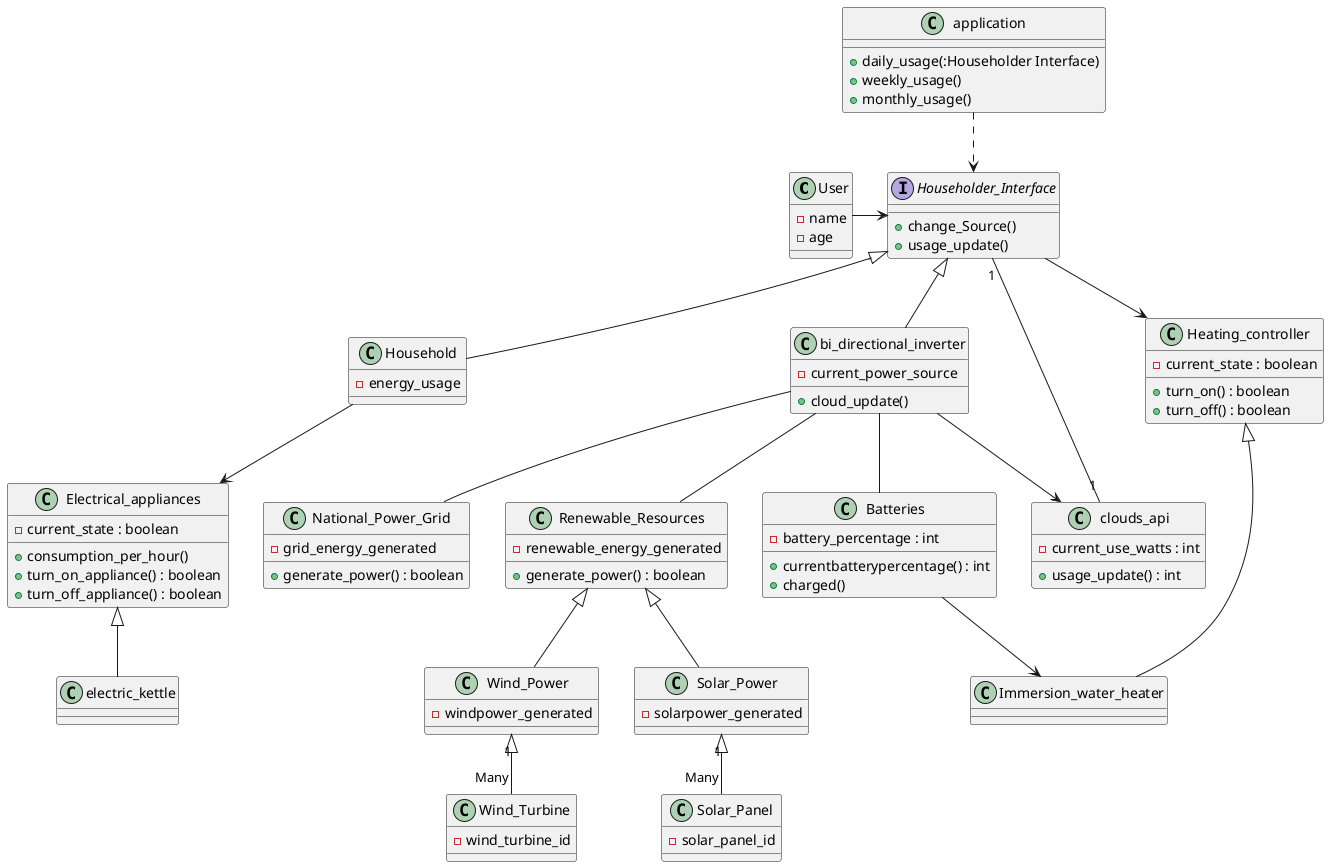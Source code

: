 @startuml
class User{
-name
-age
}

interface Householder_Interface{
+change_Source()
+usage_update()
}

class Household{
-energy_usage
}

class bi_directional_inverter{
-current_power_source
+cloud_update()
}
class clouds_api{
- current_use_watts : int
+ usage_update() : int
}

class Heating_controller{
-current_state : boolean
+turn_on() : boolean
+turn_off() : boolean
}

class Electrical_appliances{
-current_state : boolean
+consumption_per_hour()
+turn_on_appliance() : boolean
+turn_off_appliance() : boolean
}

class National_Power_Grid{
-grid_energy_generated
+generate_power() : boolean
}

class Batteries{
-battery_percentage : int
+currentbatterypercentage() : int
+charged()
}
class Renewable_Resources{
-renewable_energy_generated
+generate_power() : boolean
}

class Solar_Power{
-solarpower_generated
}

class Wind_Power{
-windpower_generated
}
class Solar_Panel{
-solar_panel_id
}
class Wind_Turbine{
-wind_turbine_id
}

class application{
+daily_usage(:Householder Interface)
+weekly_usage()
+monthly_usage()
}
class electric_kettle{
}
class Immersion_water_heater

User -> Householder_Interface
Householder_Interface <|-- bi_directional_inverter
application ..> Householder_Interface

bi_directional_inverter --> clouds_api
clouds_api "1" -- "1" Householder_Interface
bi_directional_inverter -- Renewable_Resources
bi_directional_inverter -- Batteries
bi_directional_inverter -- National_Power_Grid

Householder_Interface --> Heating_controller
Heating_controller <|-- Immersion_water_heater

Householder_Interface <|-- Household
Household --> Electrical_appliances
Electrical_appliances <|-- electric_kettle
Renewable_Resources <|-- Solar_Power
Renewable_Resources <|-- Wind_Power
Solar_Power "1" <|--  "Many" Solar_Panel
Wind_Power"1" <|-- "Many" Wind_Turbine
Batteries --> Immersion_water_heater


@enduml
